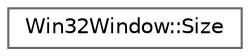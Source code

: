 digraph "Graphical Class Hierarchy"
{
 // LATEX_PDF_SIZE
  bgcolor="transparent";
  edge [fontname=Helvetica,fontsize=10,labelfontname=Helvetica,labelfontsize=10];
  node [fontname=Helvetica,fontsize=10,shape=box,height=0.2,width=0.4];
  rankdir="LR";
  Node0 [id="Node000000",label="Win32Window::Size",height=0.2,width=0.4,color="grey40", fillcolor="white", style="filled",URL="$struct_win32_window_1_1_size.html",tooltip=" "];
}
